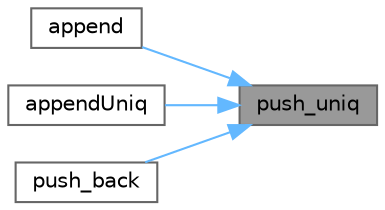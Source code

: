 digraph "push_uniq"
{
 // LATEX_PDF_SIZE
  bgcolor="transparent";
  edge [fontname=Helvetica,fontsize=10,labelfontname=Helvetica,labelfontsize=10];
  node [fontname=Helvetica,fontsize=10,shape=box,height=0.2,width=0.4];
  rankdir="RL";
  Node1 [id="Node000001",label="push_uniq",height=0.2,width=0.4,color="gray40", fillcolor="grey60", style="filled", fontcolor="black",tooltip=" "];
  Node1 -> Node2 [id="edge1_Node000001_Node000002",dir="back",color="steelblue1",style="solid",tooltip=" "];
  Node2 [id="Node000002",label="append",height=0.2,width=0.4,color="grey40", fillcolor="white", style="filled",URL="$classFoam_1_1hashedWordList.html#a8c00c8503ff5eb375c1b85fb47e53605",tooltip=" "];
  Node1 -> Node3 [id="edge2_Node000001_Node000003",dir="back",color="steelblue1",style="solid",tooltip=" "];
  Node3 [id="Node000003",label="appendUniq",height=0.2,width=0.4,color="grey40", fillcolor="white", style="filled",URL="$classFoam_1_1hashedWordList.html#ad264934a29562fb81598d27ecc330ba2",tooltip=" "];
  Node1 -> Node4 [id="edge3_Node000001_Node000004",dir="back",color="steelblue1",style="solid",tooltip=" "];
  Node4 [id="Node000004",label="push_back",height=0.2,width=0.4,color="grey40", fillcolor="white", style="filled",URL="$classFoam_1_1hashedWordList.html#a5abd92ae9eb069ac1812d8e2c4a5d041",tooltip=" "];
}
